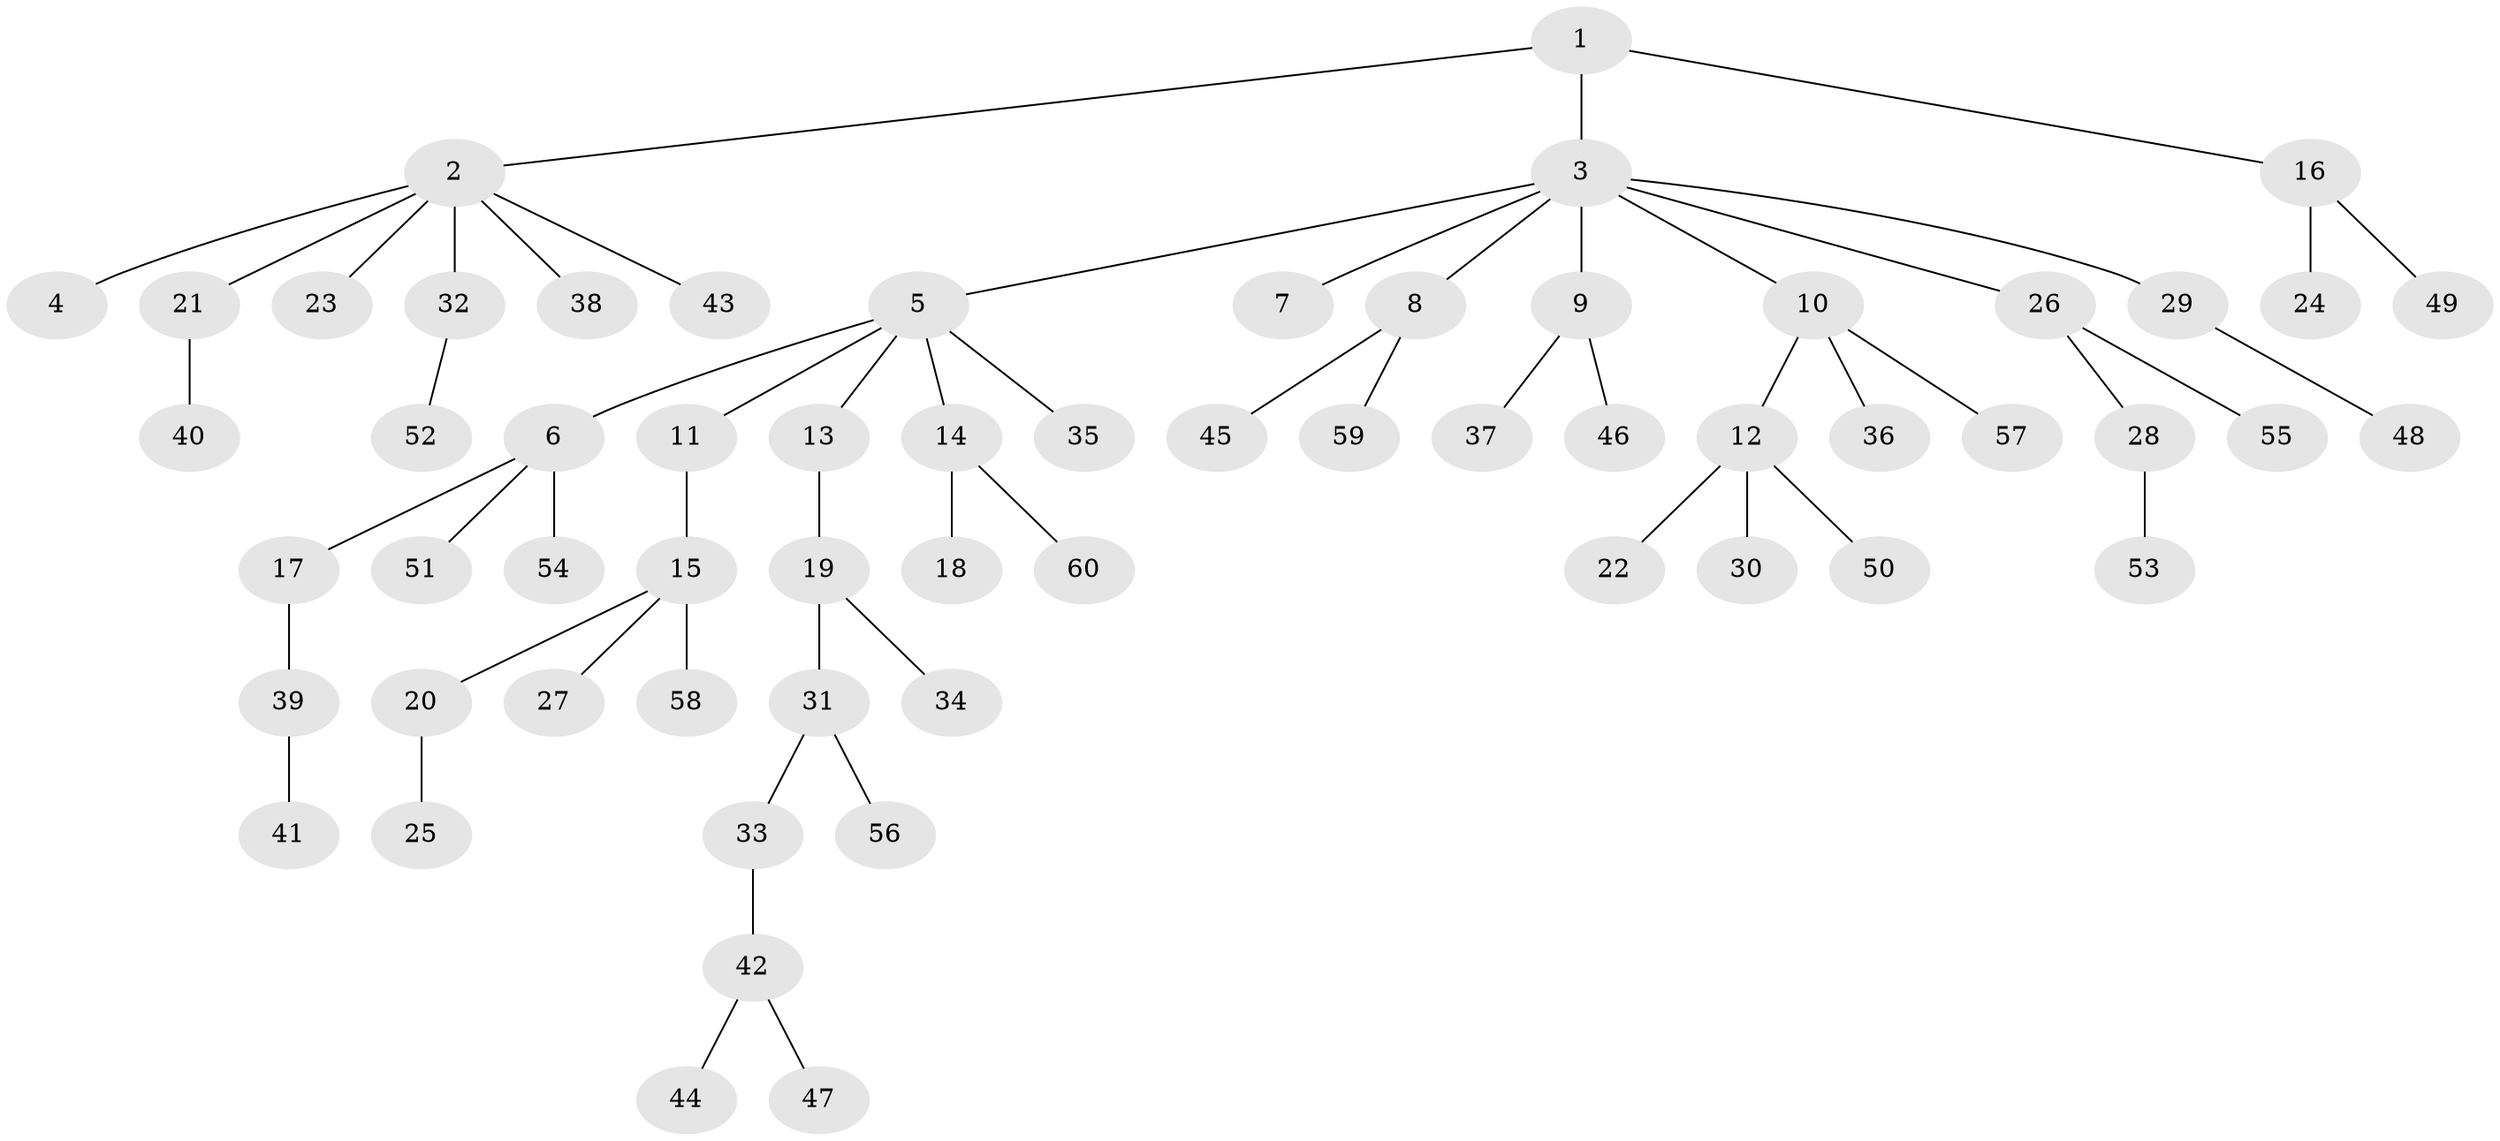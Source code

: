 // coarse degree distribution, {8: 0.05, 1: 0.55, 5: 0.025, 3: 0.125, 2: 0.25}
// Generated by graph-tools (version 1.1) at 2025/24/03/03/25 07:24:07]
// undirected, 60 vertices, 59 edges
graph export_dot {
graph [start="1"]
  node [color=gray90,style=filled];
  1;
  2;
  3;
  4;
  5;
  6;
  7;
  8;
  9;
  10;
  11;
  12;
  13;
  14;
  15;
  16;
  17;
  18;
  19;
  20;
  21;
  22;
  23;
  24;
  25;
  26;
  27;
  28;
  29;
  30;
  31;
  32;
  33;
  34;
  35;
  36;
  37;
  38;
  39;
  40;
  41;
  42;
  43;
  44;
  45;
  46;
  47;
  48;
  49;
  50;
  51;
  52;
  53;
  54;
  55;
  56;
  57;
  58;
  59;
  60;
  1 -- 2;
  1 -- 3;
  1 -- 16;
  2 -- 4;
  2 -- 21;
  2 -- 23;
  2 -- 32;
  2 -- 38;
  2 -- 43;
  3 -- 5;
  3 -- 7;
  3 -- 8;
  3 -- 9;
  3 -- 10;
  3 -- 26;
  3 -- 29;
  5 -- 6;
  5 -- 11;
  5 -- 13;
  5 -- 14;
  5 -- 35;
  6 -- 17;
  6 -- 51;
  6 -- 54;
  8 -- 45;
  8 -- 59;
  9 -- 37;
  9 -- 46;
  10 -- 12;
  10 -- 36;
  10 -- 57;
  11 -- 15;
  12 -- 22;
  12 -- 30;
  12 -- 50;
  13 -- 19;
  14 -- 18;
  14 -- 60;
  15 -- 20;
  15 -- 27;
  15 -- 58;
  16 -- 24;
  16 -- 49;
  17 -- 39;
  19 -- 31;
  19 -- 34;
  20 -- 25;
  21 -- 40;
  26 -- 28;
  26 -- 55;
  28 -- 53;
  29 -- 48;
  31 -- 33;
  31 -- 56;
  32 -- 52;
  33 -- 42;
  39 -- 41;
  42 -- 44;
  42 -- 47;
}
